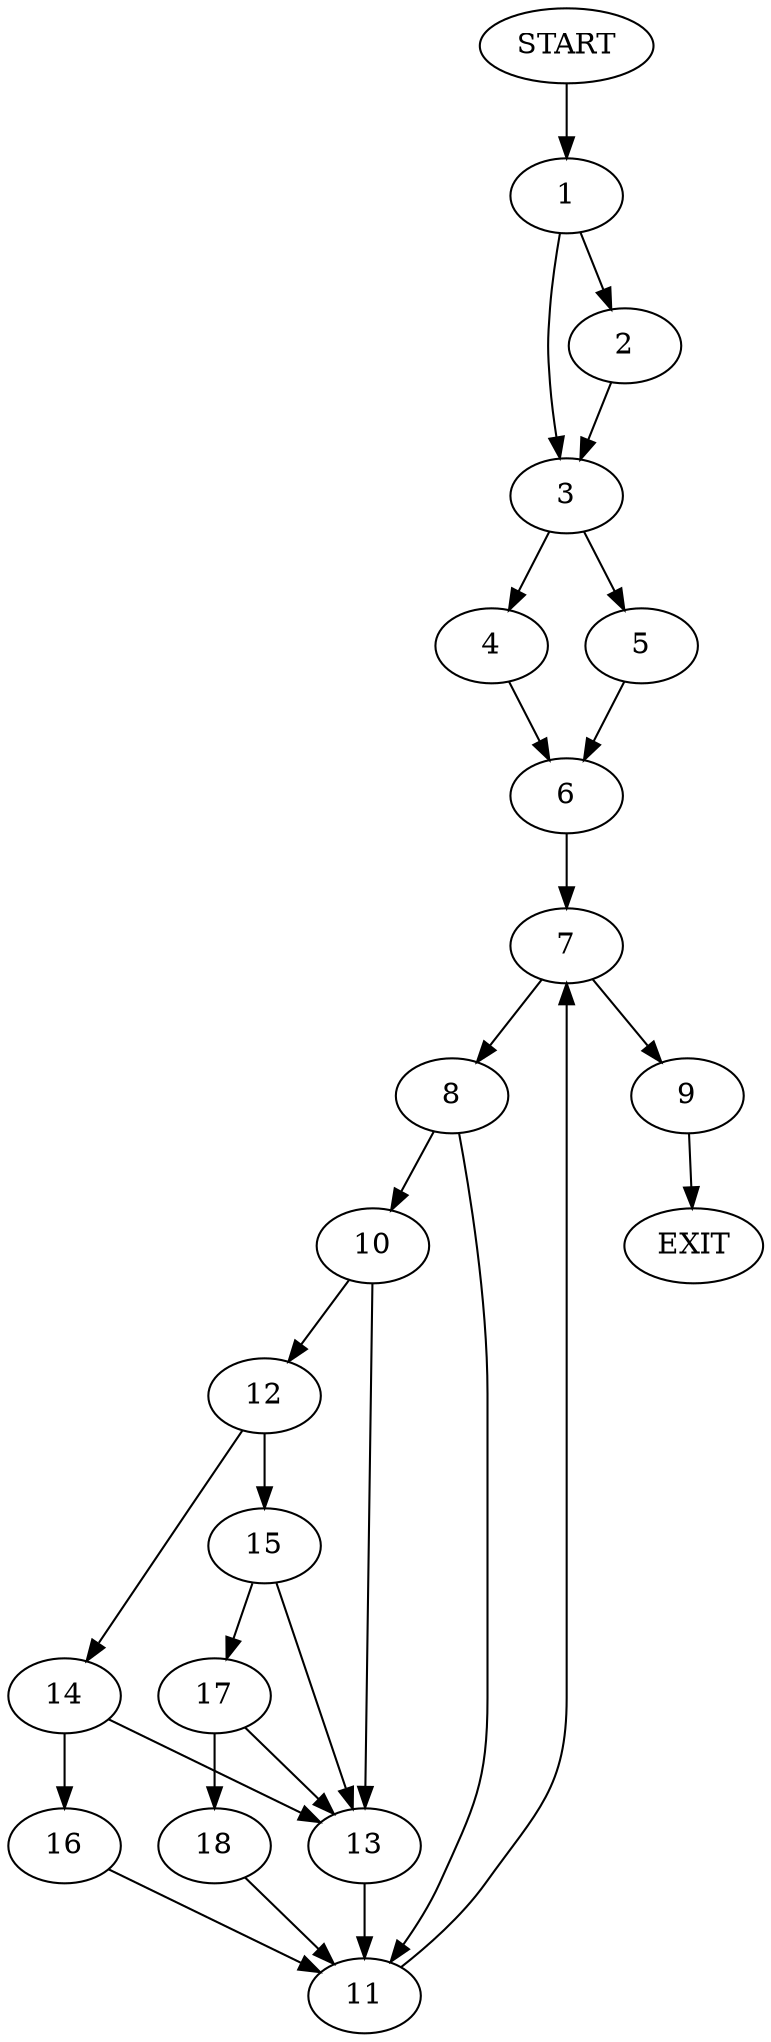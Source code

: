 digraph {
0 [label="START"]
19 [label="EXIT"]
0 -> 1
1 -> 2
1 -> 3
2 -> 3
3 -> 4
3 -> 5
5 -> 6
4 -> 6
6 -> 7
7 -> 8
7 -> 9
9 -> 19
8 -> 10
8 -> 11
11 -> 7
10 -> 12
10 -> 13
12 -> 14
12 -> 15
13 -> 11
14 -> 16
14 -> 13
15 -> 17
15 -> 13
17 -> 18
17 -> 13
18 -> 11
16 -> 11
}
